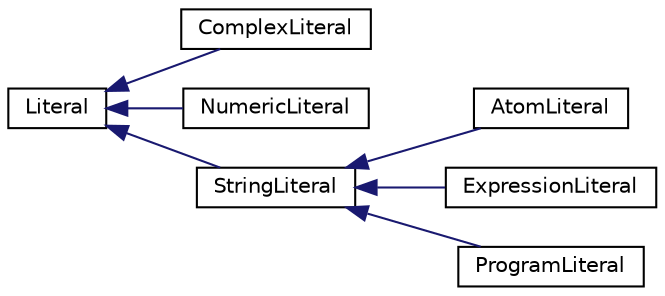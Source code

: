 digraph "Graphical Class Hierarchy"
{
  edge [fontname="Helvetica",fontsize="10",labelfontname="Helvetica",labelfontsize="10"];
  node [fontname="Helvetica",fontsize="10",shape=record];
  rankdir="LR";
  Node1 [label="Literal",height=0.2,width=0.4,color="black", fillcolor="white", style="filled",URL="$class_literal.html"];
  Node1 -> Node2 [dir="back",color="midnightblue",fontsize="10",style="solid",fontname="Helvetica"];
  Node2 [label="ComplexLiteral",height=0.2,width=0.4,color="black", fillcolor="white", style="filled",URL="$class_complex_literal.html"];
  Node1 -> Node3 [dir="back",color="midnightblue",fontsize="10",style="solid",fontname="Helvetica"];
  Node3 [label="NumericLiteral",height=0.2,width=0.4,color="black", fillcolor="white", style="filled",URL="$class_numeric_literal.html"];
  Node1 -> Node4 [dir="back",color="midnightblue",fontsize="10",style="solid",fontname="Helvetica"];
  Node4 [label="StringLiteral",height=0.2,width=0.4,color="black", fillcolor="white", style="filled",URL="$class_string_literal.html"];
  Node4 -> Node5 [dir="back",color="midnightblue",fontsize="10",style="solid",fontname="Helvetica"];
  Node5 [label="AtomLiteral",height=0.2,width=0.4,color="black", fillcolor="white", style="filled",URL="$class_atom_literal.html"];
  Node4 -> Node6 [dir="back",color="midnightblue",fontsize="10",style="solid",fontname="Helvetica"];
  Node6 [label="ExpressionLiteral",height=0.2,width=0.4,color="black", fillcolor="white", style="filled",URL="$class_expression_literal.html"];
  Node4 -> Node7 [dir="back",color="midnightblue",fontsize="10",style="solid",fontname="Helvetica"];
  Node7 [label="ProgramLiteral",height=0.2,width=0.4,color="black", fillcolor="white", style="filled",URL="$class_program_literal.html"];
}
